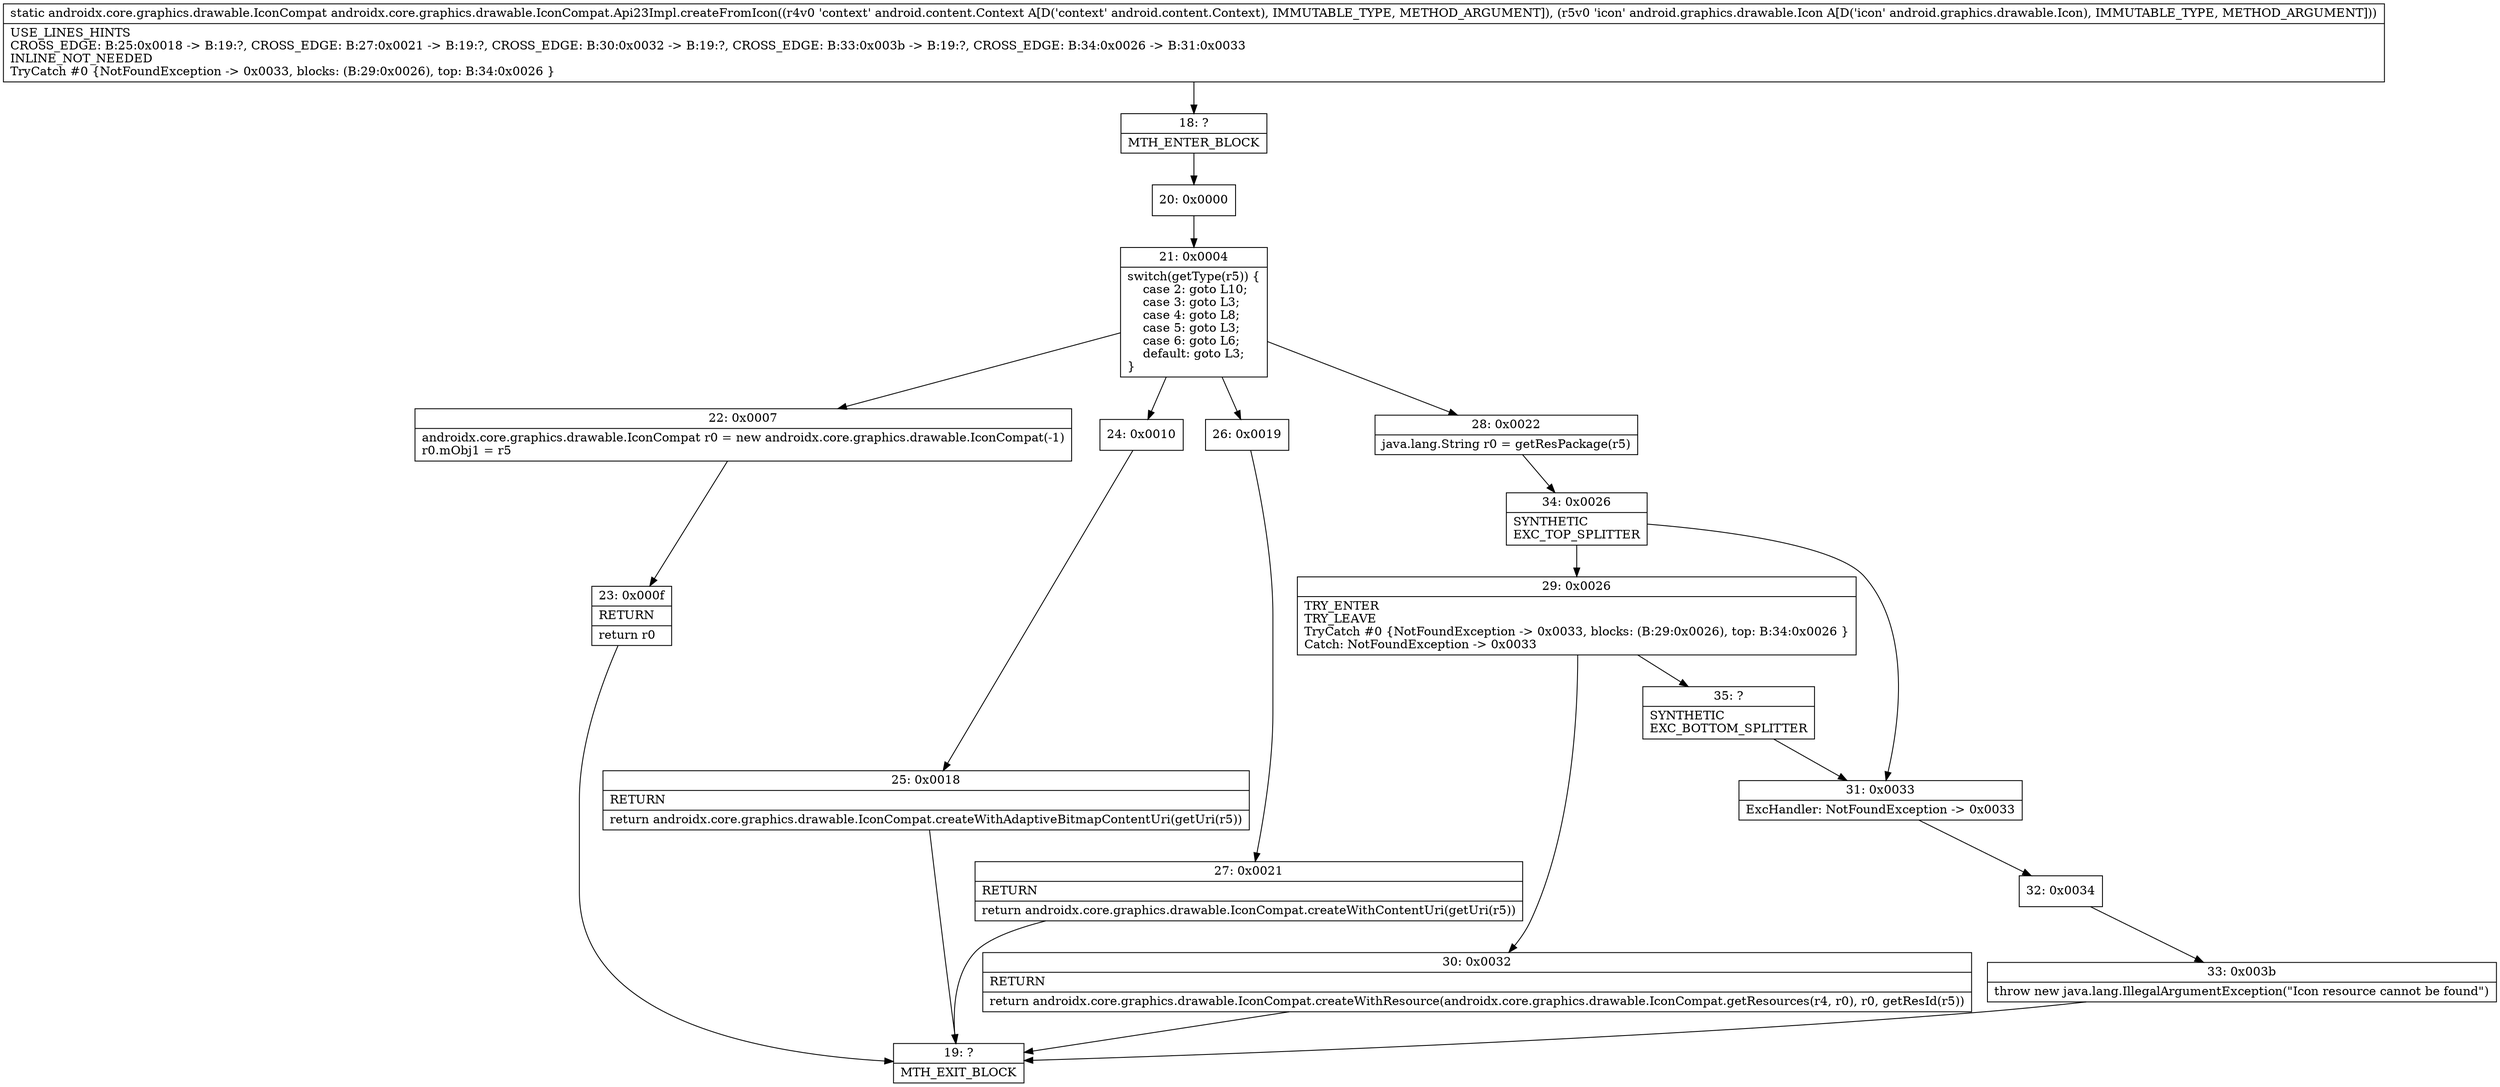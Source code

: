 digraph "CFG forandroidx.core.graphics.drawable.IconCompat.Api23Impl.createFromIcon(Landroid\/content\/Context;Landroid\/graphics\/drawable\/Icon;)Landroidx\/core\/graphics\/drawable\/IconCompat;" {
Node_18 [shape=record,label="{18\:\ ?|MTH_ENTER_BLOCK\l}"];
Node_20 [shape=record,label="{20\:\ 0x0000}"];
Node_21 [shape=record,label="{21\:\ 0x0004|switch(getType(r5)) \{\l    case 2: goto L10;\l    case 3: goto L3;\l    case 4: goto L8;\l    case 5: goto L3;\l    case 6: goto L6;\l    default: goto L3;\l\}\l}"];
Node_22 [shape=record,label="{22\:\ 0x0007|androidx.core.graphics.drawable.IconCompat r0 = new androidx.core.graphics.drawable.IconCompat(\-1)\lr0.mObj1 = r5\l}"];
Node_23 [shape=record,label="{23\:\ 0x000f|RETURN\l|return r0\l}"];
Node_19 [shape=record,label="{19\:\ ?|MTH_EXIT_BLOCK\l}"];
Node_24 [shape=record,label="{24\:\ 0x0010}"];
Node_25 [shape=record,label="{25\:\ 0x0018|RETURN\l|return androidx.core.graphics.drawable.IconCompat.createWithAdaptiveBitmapContentUri(getUri(r5))\l}"];
Node_26 [shape=record,label="{26\:\ 0x0019}"];
Node_27 [shape=record,label="{27\:\ 0x0021|RETURN\l|return androidx.core.graphics.drawable.IconCompat.createWithContentUri(getUri(r5))\l}"];
Node_28 [shape=record,label="{28\:\ 0x0022|java.lang.String r0 = getResPackage(r5)\l}"];
Node_34 [shape=record,label="{34\:\ 0x0026|SYNTHETIC\lEXC_TOP_SPLITTER\l}"];
Node_29 [shape=record,label="{29\:\ 0x0026|TRY_ENTER\lTRY_LEAVE\lTryCatch #0 \{NotFoundException \-\> 0x0033, blocks: (B:29:0x0026), top: B:34:0x0026 \}\lCatch: NotFoundException \-\> 0x0033\l}"];
Node_30 [shape=record,label="{30\:\ 0x0032|RETURN\l|return androidx.core.graphics.drawable.IconCompat.createWithResource(androidx.core.graphics.drawable.IconCompat.getResources(r4, r0), r0, getResId(r5))\l}"];
Node_35 [shape=record,label="{35\:\ ?|SYNTHETIC\lEXC_BOTTOM_SPLITTER\l}"];
Node_31 [shape=record,label="{31\:\ 0x0033|ExcHandler: NotFoundException \-\> 0x0033\l}"];
Node_32 [shape=record,label="{32\:\ 0x0034}"];
Node_33 [shape=record,label="{33\:\ 0x003b|throw new java.lang.IllegalArgumentException(\"Icon resource cannot be found\")\l}"];
MethodNode[shape=record,label="{static androidx.core.graphics.drawable.IconCompat androidx.core.graphics.drawable.IconCompat.Api23Impl.createFromIcon((r4v0 'context' android.content.Context A[D('context' android.content.Context), IMMUTABLE_TYPE, METHOD_ARGUMENT]), (r5v0 'icon' android.graphics.drawable.Icon A[D('icon' android.graphics.drawable.Icon), IMMUTABLE_TYPE, METHOD_ARGUMENT]))  | USE_LINES_HINTS\lCROSS_EDGE: B:25:0x0018 \-\> B:19:?, CROSS_EDGE: B:27:0x0021 \-\> B:19:?, CROSS_EDGE: B:30:0x0032 \-\> B:19:?, CROSS_EDGE: B:33:0x003b \-\> B:19:?, CROSS_EDGE: B:34:0x0026 \-\> B:31:0x0033\lINLINE_NOT_NEEDED\lTryCatch #0 \{NotFoundException \-\> 0x0033, blocks: (B:29:0x0026), top: B:34:0x0026 \}\l}"];
MethodNode -> Node_18;Node_18 -> Node_20;
Node_20 -> Node_21;
Node_21 -> Node_22;
Node_21 -> Node_24;
Node_21 -> Node_26;
Node_21 -> Node_28;
Node_22 -> Node_23;
Node_23 -> Node_19;
Node_24 -> Node_25;
Node_25 -> Node_19;
Node_26 -> Node_27;
Node_27 -> Node_19;
Node_28 -> Node_34;
Node_34 -> Node_29;
Node_34 -> Node_31;
Node_29 -> Node_30;
Node_29 -> Node_35;
Node_30 -> Node_19;
Node_35 -> Node_31;
Node_31 -> Node_32;
Node_32 -> Node_33;
Node_33 -> Node_19;
}

